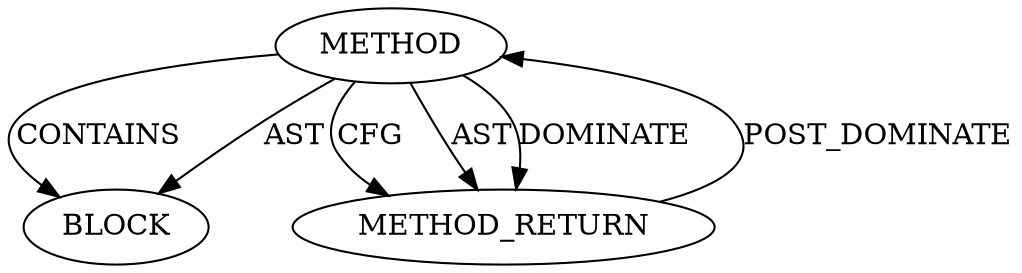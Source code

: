 digraph {
  12360 [label=METHOD AST_PARENT_TYPE="NAMESPACE_BLOCK" AST_PARENT_FULL_NAME="<global>" ORDER=0 CODE="<empty>" FULL_NAME="messenger_v2.c:53:53:FRAME_LATE_STATUS_ABORTED_MASK:0" LINE_NUMBER=53 IS_EXTERNAL=true LINE_NUMBER_END=53 FILENAME="messenger_v2.c" SIGNATURE="" NAME="FRAME_LATE_STATUS_ABORTED_MASK"]
  12361 [label=BLOCK ORDER=1 ARGUMENT_INDEX=1 CODE="<empty>" TYPE_FULL_NAME="ANY"]
  12362 [label=METHOD_RETURN ORDER=2 CODE="RET" TYPE_FULL_NAME="ANY" EVALUATION_STRATEGY="BY_VALUE"]
  12360 -> 12361 [label=CONTAINS ]
  12362 -> 12360 [label=POST_DOMINATE ]
  12360 -> 12362 [label=CFG ]
  12360 -> 12362 [label=AST ]
  12360 -> 12361 [label=AST ]
  12360 -> 12362 [label=DOMINATE ]
}
